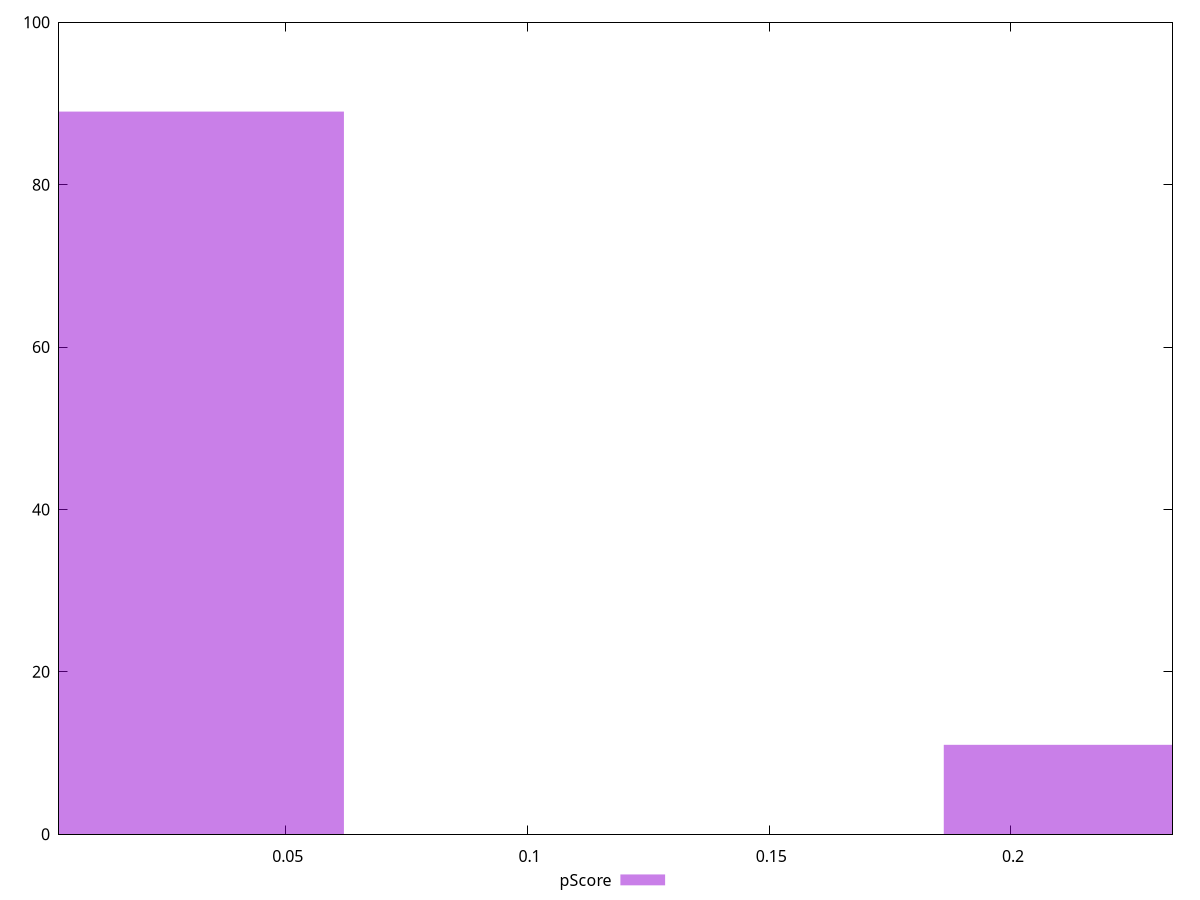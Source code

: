 reset

$pScore <<EOF
0 89
0.24813174452027392 11
EOF

set key outside below
set boxwidth 0.12406587226013696
set xrange [0.0031022719549900213:0.23340719623848855]
set yrange [0:100]
set trange [0:100]
set style fill transparent solid 0.5 noborder
set terminal svg size 640, 490 enhanced background rgb 'white'
set output "report_00019_2021-02-10T18-14-37.922Z//cumulative-layout-shift/samples/pages+cached/pScore/histogram.svg"

plot $pScore title "pScore" with boxes

reset
